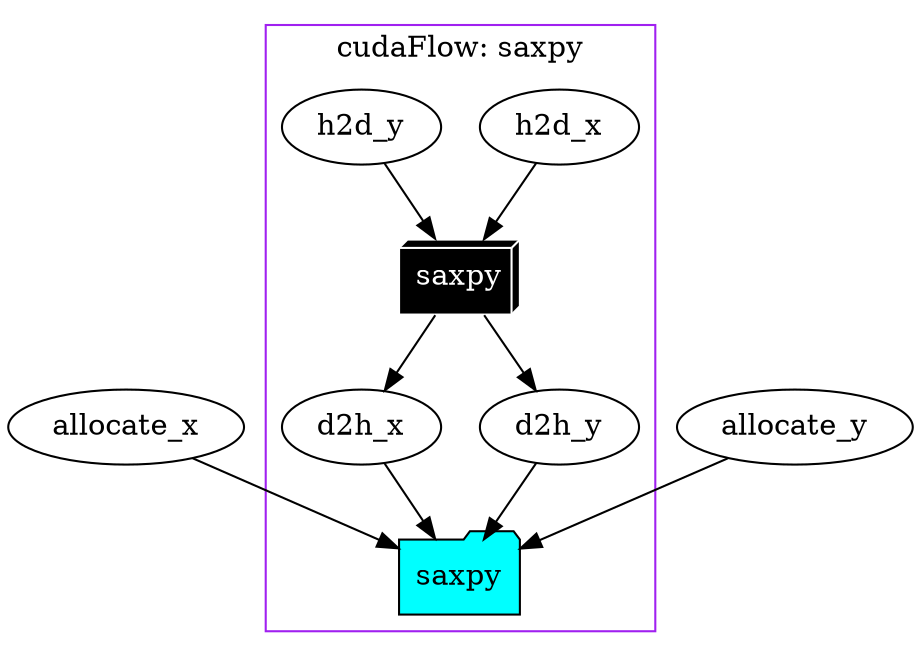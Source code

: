 digraph Taskflow {
p0x55b219117698[label="allocate_x" ];
p0x55b219117698 -> p0x55b2191178a8;
p0x55b2191177a0[label="allocate_y" ];
p0x55b2191177a0 -> p0x55b2191178a8;
p0x55b2191178a8[label="saxpy" shape=folder fillcolor=cyan style=filled];
subgraph cluster_p0x55b2191178a8 {
label="cudaFlow: saxpy";
color="purple"
p0x7f2870401a50[label="h2d_x"];
p0x7f2870401a50 -> p0x7f2870402bc0;
p0x7f2870401eb0[label="h2d_y"];
p0x7f2870401eb0 -> p0x7f2870402bc0;
p0x7f2870402310[label="d2h_x"];
p0x7f2870402310 -> p0x55b2191178a8;
p0x7f2870402780[label="d2h_y"];
p0x7f2870402780 -> p0x55b2191178a8;
p0x7f2870402bc0[label="saxpy" style="filled" color="white" fillcolor="black" fontcolor="white" shape="box3d"];
p0x7f2870402bc0 -> p0x7f2870402310;
p0x7f2870402bc0 -> p0x7f2870402780;
}
}
